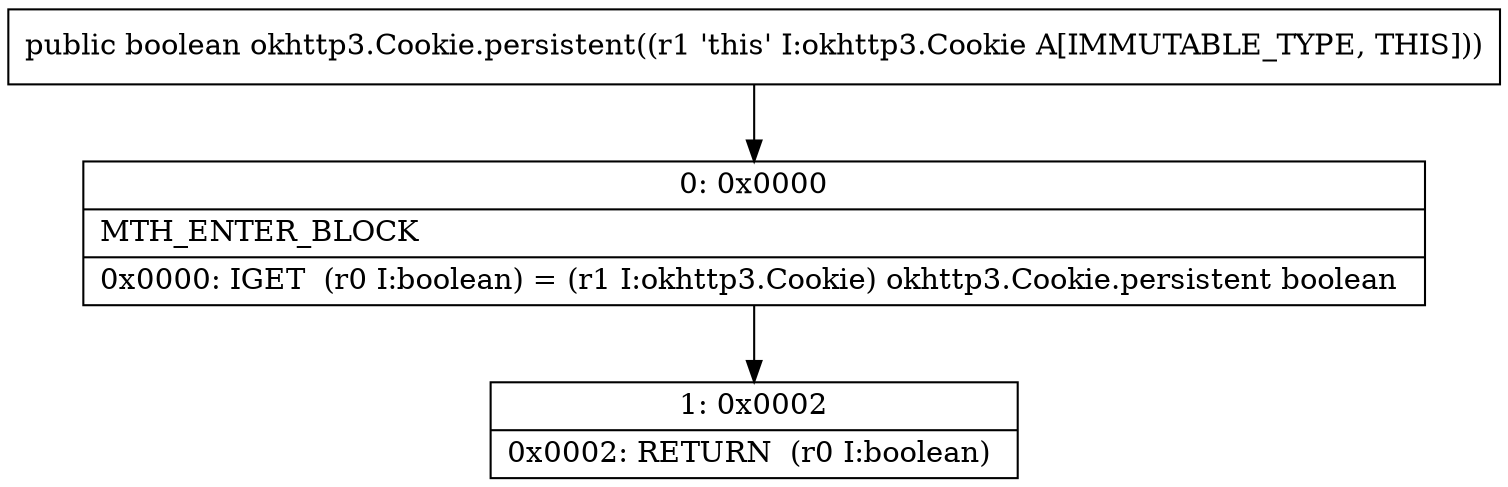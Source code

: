 digraph "CFG forokhttp3.Cookie.persistent()Z" {
Node_0 [shape=record,label="{0\:\ 0x0000|MTH_ENTER_BLOCK\l|0x0000: IGET  (r0 I:boolean) = (r1 I:okhttp3.Cookie) okhttp3.Cookie.persistent boolean \l}"];
Node_1 [shape=record,label="{1\:\ 0x0002|0x0002: RETURN  (r0 I:boolean) \l}"];
MethodNode[shape=record,label="{public boolean okhttp3.Cookie.persistent((r1 'this' I:okhttp3.Cookie A[IMMUTABLE_TYPE, THIS])) }"];
MethodNode -> Node_0;
Node_0 -> Node_1;
}

